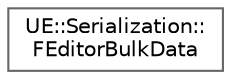 digraph "Graphical Class Hierarchy"
{
 // INTERACTIVE_SVG=YES
 // LATEX_PDF_SIZE
  bgcolor="transparent";
  edge [fontname=Helvetica,fontsize=10,labelfontname=Helvetica,labelfontsize=10];
  node [fontname=Helvetica,fontsize=10,shape=box,height=0.2,width=0.4];
  rankdir="LR";
  Node0 [id="Node000000",label="UE::Serialization::\lFEditorBulkData",height=0.2,width=0.4,color="grey40", fillcolor="white", style="filled",URL="$df/d02/classUE_1_1Serialization_1_1FEditorBulkData.html",tooltip="The goal of this class is to provide an editor time version of BulkData that will work with the asset..."];
}
